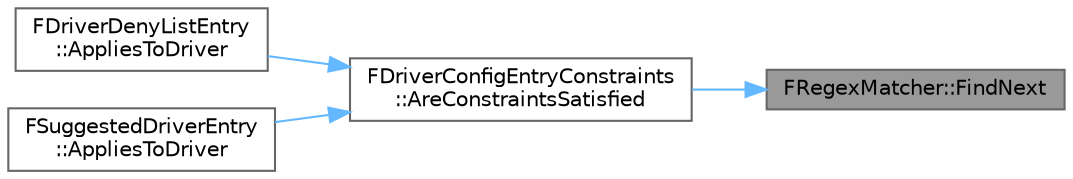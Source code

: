 digraph "FRegexMatcher::FindNext"
{
 // INTERACTIVE_SVG=YES
 // LATEX_PDF_SIZE
  bgcolor="transparent";
  edge [fontname=Helvetica,fontsize=10,labelfontname=Helvetica,labelfontsize=10];
  node [fontname=Helvetica,fontsize=10,shape=box,height=0.2,width=0.4];
  rankdir="RL";
  Node1 [id="Node000001",label="FRegexMatcher::FindNext",height=0.2,width=0.4,color="gray40", fillcolor="grey60", style="filled", fontcolor="black",tooltip=" "];
  Node1 -> Node2 [id="edge1_Node000001_Node000002",dir="back",color="steelblue1",style="solid",tooltip=" "];
  Node2 [id="Node000002",label="FDriverConfigEntryConstraints\l::AreConstraintsSatisfied",height=0.2,width=0.4,color="grey40", fillcolor="white", style="filled",URL="$d2/d31/structFDriverConfigEntryConstraints.html#a83baca8f8eb998f327620f86146b9d40",tooltip=" "];
  Node2 -> Node3 [id="edge2_Node000002_Node000003",dir="back",color="steelblue1",style="solid",tooltip=" "];
  Node3 [id="Node000003",label="FDriverDenyListEntry\l::AppliesToDriver",height=0.2,width=0.4,color="grey40", fillcolor="white", style="filled",URL="$d4/d77/structFDriverDenyListEntry.html#a7d350d7ec407c064bd7d8745baf33597",tooltip=" "];
  Node2 -> Node4 [id="edge3_Node000002_Node000004",dir="back",color="steelblue1",style="solid",tooltip=" "];
  Node4 [id="Node000004",label="FSuggestedDriverEntry\l::AppliesToDriver",height=0.2,width=0.4,color="grey40", fillcolor="white", style="filled",URL="$dd/dff/structFSuggestedDriverEntry.html#a46389ab4dc54ac6ef288040783b7f4d4",tooltip=" "];
}
